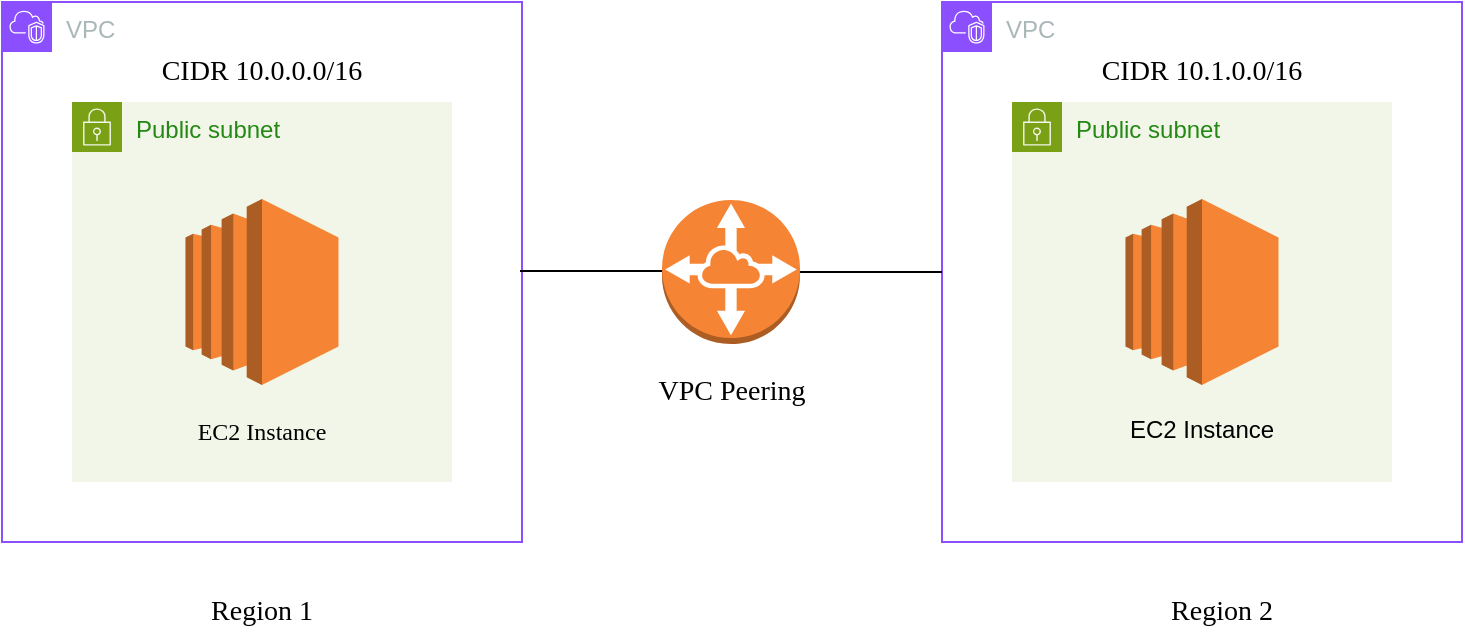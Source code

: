 <mxfile version="26.0.6">
  <diagram name="Page-1" id="INzWBAzlje6cWLPP3Oyz">
    <mxGraphModel dx="1290" dy="596" grid="1" gridSize="10" guides="1" tooltips="1" connect="1" arrows="1" fold="1" page="1" pageScale="1" pageWidth="850" pageHeight="1100" math="0" shadow="0">
      <root>
        <mxCell id="0" />
        <mxCell id="1" parent="0" />
        <mxCell id="x2NZFw7HFV6ArKI2WQq_-5" value="VPC" style="points=[[0,0],[0.25,0],[0.5,0],[0.75,0],[1,0],[1,0.25],[1,0.5],[1,0.75],[1,1],[0.75,1],[0.5,1],[0.25,1],[0,1],[0,0.75],[0,0.5],[0,0.25]];outlineConnect=0;gradientColor=none;html=1;whiteSpace=wrap;fontSize=12;fontStyle=0;container=1;pointerEvents=0;collapsible=0;recursiveResize=0;shape=mxgraph.aws4.group;grIcon=mxgraph.aws4.group_vpc2;strokeColor=#8C4FFF;fillColor=none;verticalAlign=top;align=left;spacingLeft=30;fontColor=#AAB7B8;dashed=0;" parent="1" vertex="1">
          <mxGeometry x="40" y="150" width="260" height="270" as="geometry" />
        </mxCell>
        <mxCell id="x2NZFw7HFV6ArKI2WQq_-9" value="Public subnet" style="points=[[0,0],[0.25,0],[0.5,0],[0.75,0],[1,0],[1,0.25],[1,0.5],[1,0.75],[1,1],[0.75,1],[0.5,1],[0.25,1],[0,1],[0,0.75],[0,0.5],[0,0.25]];outlineConnect=0;gradientColor=none;html=1;whiteSpace=wrap;fontSize=12;fontStyle=0;container=1;pointerEvents=0;collapsible=0;recursiveResize=0;shape=mxgraph.aws4.group;grIcon=mxgraph.aws4.group_security_group;grStroke=0;strokeColor=#7AA116;fillColor=#F2F6E8;verticalAlign=top;align=left;spacingLeft=30;fontColor=#248814;dashed=0;" parent="x2NZFw7HFV6ArKI2WQq_-5" vertex="1">
          <mxGeometry x="35" y="50" width="190" height="190" as="geometry" />
        </mxCell>
        <mxCell id="x2NZFw7HFV6ArKI2WQq_-10" value="" style="outlineConnect=0;dashed=0;verticalLabelPosition=bottom;verticalAlign=top;align=center;html=1;shape=mxgraph.aws3.ec2;fillColor=#F58534;gradientColor=none;" parent="x2NZFw7HFV6ArKI2WQq_-9" vertex="1">
          <mxGeometry x="56.75" y="48.5" width="76.5" height="93" as="geometry" />
        </mxCell>
        <mxCell id="x2NZFw7HFV6ArKI2WQq_-22" value="&lt;font style=&quot;font-size: 12px;&quot; face=&quot;Comic Sans MS&quot;&gt;EC2 Instance&lt;/font&gt;" style="text;html=1;align=center;verticalAlign=middle;whiteSpace=wrap;rounded=0;" parent="x2NZFw7HFV6ArKI2WQq_-9" vertex="1">
          <mxGeometry x="50" y="150" width="90" height="30" as="geometry" />
        </mxCell>
        <mxCell id="AQJ0cbqh4HPMUogB_uzW-1" value="&lt;font face=&quot;Comic Sans MS&quot;&gt;&lt;span style=&quot;font-size: 14px;&quot;&gt;CIDR 10.0.0.0/16&lt;/span&gt;&lt;/font&gt;" style="text;html=1;align=center;verticalAlign=middle;whiteSpace=wrap;rounded=0;" vertex="1" parent="x2NZFw7HFV6ArKI2WQq_-5">
          <mxGeometry x="65.88" y="20" width="128.25" height="30" as="geometry" />
        </mxCell>
        <mxCell id="x2NZFw7HFV6ArKI2WQq_-11" value="VPC" style="points=[[0,0],[0.25,0],[0.5,0],[0.75,0],[1,0],[1,0.25],[1,0.5],[1,0.75],[1,1],[0.75,1],[0.5,1],[0.25,1],[0,1],[0,0.75],[0,0.5],[0,0.25]];outlineConnect=0;gradientColor=none;html=1;whiteSpace=wrap;fontSize=12;fontStyle=0;container=1;pointerEvents=0;collapsible=0;recursiveResize=0;shape=mxgraph.aws4.group;grIcon=mxgraph.aws4.group_vpc2;strokeColor=#8C4FFF;fillColor=none;verticalAlign=top;align=left;spacingLeft=30;fontColor=#AAB7B8;dashed=0;" parent="1" vertex="1">
          <mxGeometry x="510" y="150" width="260" height="270" as="geometry" />
        </mxCell>
        <mxCell id="x2NZFw7HFV6ArKI2WQq_-12" value="Public subnet" style="points=[[0,0],[0.25,0],[0.5,0],[0.75,0],[1,0],[1,0.25],[1,0.5],[1,0.75],[1,1],[0.75,1],[0.5,1],[0.25,1],[0,1],[0,0.75],[0,0.5],[0,0.25]];outlineConnect=0;gradientColor=none;html=1;whiteSpace=wrap;fontSize=12;fontStyle=0;container=1;pointerEvents=0;collapsible=0;recursiveResize=0;shape=mxgraph.aws4.group;grIcon=mxgraph.aws4.group_security_group;grStroke=0;strokeColor=#7AA116;fillColor=#F2F6E8;verticalAlign=top;align=left;spacingLeft=30;fontColor=#248814;dashed=0;" parent="x2NZFw7HFV6ArKI2WQq_-11" vertex="1">
          <mxGeometry x="35" y="50" width="190" height="190" as="geometry" />
        </mxCell>
        <mxCell id="x2NZFw7HFV6ArKI2WQq_-13" value="" style="outlineConnect=0;dashed=0;verticalLabelPosition=bottom;verticalAlign=top;align=center;html=1;shape=mxgraph.aws3.ec2;fillColor=#F58534;gradientColor=none;" parent="x2NZFw7HFV6ArKI2WQq_-12" vertex="1">
          <mxGeometry x="56.75" y="48.5" width="76.5" height="93" as="geometry" />
        </mxCell>
        <mxCell id="x2NZFw7HFV6ArKI2WQq_-23" value="EC2 Instance" style="text;whiteSpace=wrap;html=1;" parent="x2NZFw7HFV6ArKI2WQq_-12" vertex="1">
          <mxGeometry x="56.75" y="150" width="110" height="40" as="geometry" />
        </mxCell>
        <mxCell id="AQJ0cbqh4HPMUogB_uzW-2" value="&lt;font face=&quot;Comic Sans MS&quot;&gt;&lt;span style=&quot;font-size: 14px;&quot;&gt;CIDR 10.1.0.0/16&lt;/span&gt;&lt;/font&gt;" style="text;html=1;align=center;verticalAlign=middle;whiteSpace=wrap;rounded=0;" vertex="1" parent="x2NZFw7HFV6ArKI2WQq_-11">
          <mxGeometry x="65.88" y="20" width="128.25" height="30" as="geometry" />
        </mxCell>
        <mxCell id="x2NZFw7HFV6ArKI2WQq_-14" value="" style="outlineConnect=0;dashed=0;verticalLabelPosition=bottom;verticalAlign=top;align=center;html=1;shape=mxgraph.aws3.vpc_peering;fillColor=#F58534;gradientColor=none;" parent="1" vertex="1">
          <mxGeometry x="370" y="249" width="69" height="72" as="geometry" />
        </mxCell>
        <mxCell id="x2NZFw7HFV6ArKI2WQq_-17" value="" style="endArrow=none;html=1;rounded=0;entryX=0;entryY=0.5;entryDx=0;entryDy=0;exitX=1;exitY=0.5;exitDx=0;exitDy=0;exitPerimeter=0;" parent="1" source="x2NZFw7HFV6ArKI2WQq_-14" target="x2NZFw7HFV6ArKI2WQq_-11" edge="1">
          <mxGeometry width="50" height="50" relative="1" as="geometry">
            <mxPoint x="440" y="360" as="sourcePoint" />
            <mxPoint x="490" y="310" as="targetPoint" />
            <Array as="points" />
          </mxGeometry>
        </mxCell>
        <mxCell id="x2NZFw7HFV6ArKI2WQq_-18" value="" style="endArrow=none;html=1;rounded=0;entryX=0;entryY=0.5;entryDx=0;entryDy=0;exitX=1;exitY=0.5;exitDx=0;exitDy=0;exitPerimeter=0;" parent="1" edge="1">
          <mxGeometry width="50" height="50" relative="1" as="geometry">
            <mxPoint x="299" y="284.5" as="sourcePoint" />
            <mxPoint x="370" y="284.5" as="targetPoint" />
            <Array as="points" />
          </mxGeometry>
        </mxCell>
        <mxCell id="x2NZFw7HFV6ArKI2WQq_-19" value="&lt;font face=&quot;Comic Sans MS&quot; style=&quot;font-size: 14px;&quot;&gt;VPC&amp;nbsp;Peering&lt;/font&gt;" style="text;html=1;align=center;verticalAlign=middle;whiteSpace=wrap;rounded=0;" parent="1" vertex="1">
          <mxGeometry x="374.5" y="330" width="60" height="30" as="geometry" />
        </mxCell>
        <mxCell id="x2NZFw7HFV6ArKI2WQq_-20" value="&lt;font face=&quot;Comic Sans MS&quot;&gt;&lt;span style=&quot;font-size: 14px;&quot;&gt;Region 1&lt;/span&gt;&lt;/font&gt;" style="text;html=1;align=center;verticalAlign=middle;whiteSpace=wrap;rounded=0;" parent="1" vertex="1">
          <mxGeometry x="140" y="440" width="60" height="30" as="geometry" />
        </mxCell>
        <mxCell id="x2NZFw7HFV6ArKI2WQq_-21" value="&lt;font face=&quot;Comic Sans MS&quot;&gt;&lt;span style=&quot;font-size: 14px;&quot;&gt;Region 2&lt;/span&gt;&lt;/font&gt;" style="text;html=1;align=center;verticalAlign=middle;whiteSpace=wrap;rounded=0;" parent="1" vertex="1">
          <mxGeometry x="620" y="440" width="60" height="30" as="geometry" />
        </mxCell>
      </root>
    </mxGraphModel>
  </diagram>
</mxfile>
